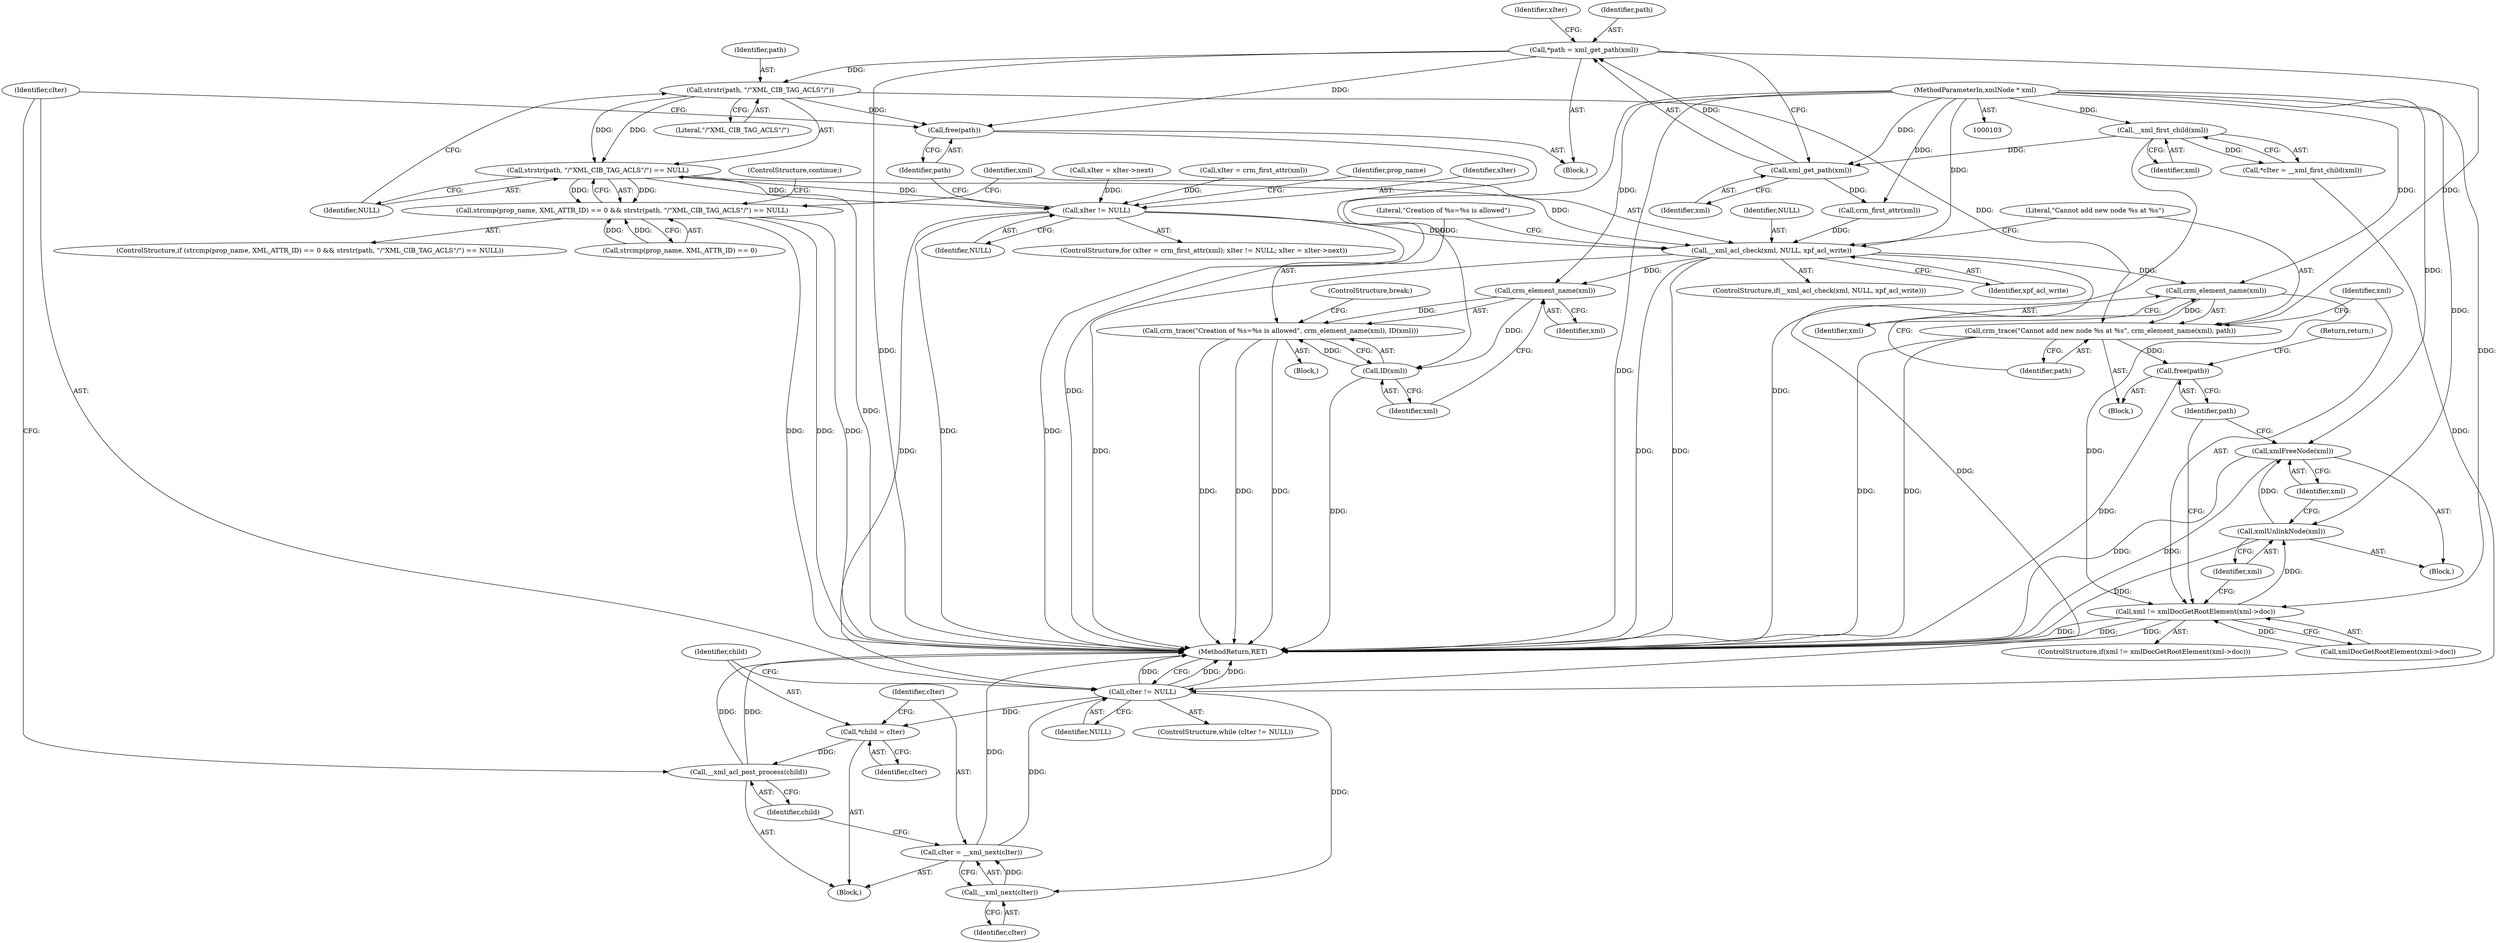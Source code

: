 digraph "0_pacemaker_84ac07c@API" {
"1000163" [label="(Call,strstr(path, \"/\"XML_CIB_TAG_ACLS\"/\"))"];
"1000129" [label="(Call,*path = xml_get_path(xml))"];
"1000131" [label="(Call,xml_get_path(xml))"];
"1000109" [label="(Call,__xml_first_child(xml))"];
"1000104" [label="(MethodParameterIn,xmlNode * xml)"];
"1000162" [label="(Call,strstr(path, \"/\"XML_CIB_TAG_ACLS\"/\") == NULL)"];
"1000138" [label="(Call,xIter != NULL)"];
"1000171" [label="(Call,__xml_acl_check(xml, NULL, xpf_acl_write))"];
"1000178" [label="(Call,crm_element_name(xml))"];
"1000176" [label="(Call,crm_trace(\"Creation of %s=%s is allowed\", crm_element_name(xml), ID(xml)))"];
"1000180" [label="(Call,ID(xml))"];
"1000187" [label="(Call,crm_element_name(xml))"];
"1000185" [label="(Call,crm_trace(\"Cannot add new node %s at %s\", crm_element_name(xml), path))"];
"1000202" [label="(Call,free(path))"];
"1000191" [label="(Call,xml != xmlDocGetRootElement(xml->doc))"];
"1000198" [label="(Call,xmlUnlinkNode(xml))"];
"1000200" [label="(Call,xmlFreeNode(xml))"];
"1000208" [label="(Call,cIter != NULL)"];
"1000213" [label="(Call,*child = cIter)"];
"1000220" [label="(Call,__xml_acl_post_process(child))"];
"1000218" [label="(Call,__xml_next(cIter))"];
"1000216" [label="(Call,cIter = __xml_next(cIter))"];
"1000156" [label="(Call,strcmp(prop_name, XML_ATTR_ID) == 0 && strstr(path, \"/\"XML_CIB_TAG_ACLS\"/\") == NULL)"];
"1000205" [label="(Call,free(path))"];
"1000175" [label="(Block,)"];
"1000157" [label="(Call,strcmp(prop_name, XML_ATTR_ID) == 0)"];
"1000180" [label="(Call,ID(xml))"];
"1000141" [label="(Call,xIter = xIter->next)"];
"1000162" [label="(Call,strstr(path, \"/\"XML_CIB_TAG_ACLS\"/\") == NULL)"];
"1000138" [label="(Call,xIter != NULL)"];
"1000140" [label="(Identifier,NULL)"];
"1000200" [label="(Call,xmlFreeNode(xml))"];
"1000110" [label="(Identifier,xml)"];
"1000156" [label="(Call,strcmp(prop_name, XML_ATTR_ID) == 0 && strstr(path, \"/\"XML_CIB_TAG_ACLS\"/\") == NULL)"];
"1000168" [label="(ControlStructure,continue;)"];
"1000123" [label="(Block,)"];
"1000163" [label="(Call,strstr(path, \"/\"XML_CIB_TAG_ACLS\"/\"))"];
"1000173" [label="(Identifier,NULL)"];
"1000186" [label="(Literal,\"Cannot add new node %s at %s\")"];
"1000136" [label="(Call,crm_first_attr(xml))"];
"1000155" [label="(ControlStructure,if (strcmp(prop_name, XML_ATTR_ID) == 0 && strstr(path, \"/\"XML_CIB_TAG_ACLS\"/\") == NULL))"];
"1000170" [label="(ControlStructure,if(__xml_acl_check(xml, NULL, xpf_acl_write)))"];
"1000203" [label="(Identifier,path)"];
"1000129" [label="(Call,*path = xml_get_path(xml))"];
"1000135" [label="(Identifier,xIter)"];
"1000176" [label="(Call,crm_trace(\"Creation of %s=%s is allowed\", crm_element_name(xml), ID(xml)))"];
"1000177" [label="(Literal,\"Creation of %s=%s is allowed\")"];
"1000206" [label="(Identifier,path)"];
"1000192" [label="(Identifier,xml)"];
"1000164" [label="(Identifier,path)"];
"1000216" [label="(Call,cIter = __xml_next(cIter))"];
"1000219" [label="(Identifier,cIter)"];
"1000174" [label="(Identifier,xpf_acl_write)"];
"1000190" [label="(ControlStructure,if(xml != xmlDocGetRootElement(xml->doc)))"];
"1000209" [label="(Identifier,cIter)"];
"1000185" [label="(Call,crm_trace(\"Cannot add new node %s at %s\", crm_element_name(xml), path))"];
"1000222" [label="(MethodReturn,RET)"];
"1000165" [label="(Literal,\"/\"XML_CIB_TAG_ACLS\"/\")"];
"1000131" [label="(Call,xml_get_path(xml))"];
"1000198" [label="(Call,xmlUnlinkNode(xml))"];
"1000107" [label="(Call,*cIter = __xml_first_child(xml))"];
"1000133" [label="(ControlStructure,for (xIter = crm_first_attr(xml); xIter != NULL; xIter = xIter->next))"];
"1000134" [label="(Call,xIter = crm_first_attr(xml))"];
"1000202" [label="(Call,free(path))"];
"1000197" [label="(Block,)"];
"1000211" [label="(Block,)"];
"1000149" [label="(Identifier,prop_name)"];
"1000221" [label="(Identifier,child)"];
"1000184" [label="(Block,)"];
"1000220" [label="(Call,__xml_acl_post_process(child))"];
"1000104" [label="(MethodParameterIn,xmlNode * xml)"];
"1000193" [label="(Call,xmlDocGetRootElement(xml->doc))"];
"1000187" [label="(Call,crm_element_name(xml))"];
"1000189" [label="(Identifier,path)"];
"1000207" [label="(ControlStructure,while (cIter != NULL))"];
"1000199" [label="(Identifier,xml)"];
"1000178" [label="(Call,crm_element_name(xml))"];
"1000132" [label="(Identifier,xml)"];
"1000201" [label="(Identifier,xml)"];
"1000139" [label="(Identifier,xIter)"];
"1000210" [label="(Identifier,NULL)"];
"1000214" [label="(Identifier,child)"];
"1000204" [label="(Return,return;)"];
"1000217" [label="(Identifier,cIter)"];
"1000191" [label="(Call,xml != xmlDocGetRootElement(xml->doc))"];
"1000179" [label="(Identifier,xml)"];
"1000171" [label="(Call,__xml_acl_check(xml, NULL, xpf_acl_write))"];
"1000188" [label="(Identifier,xml)"];
"1000130" [label="(Identifier,path)"];
"1000166" [label="(Identifier,NULL)"];
"1000181" [label="(Identifier,xml)"];
"1000208" [label="(Call,cIter != NULL)"];
"1000218" [label="(Call,__xml_next(cIter))"];
"1000182" [label="(ControlStructure,break;)"];
"1000213" [label="(Call,*child = cIter)"];
"1000109" [label="(Call,__xml_first_child(xml))"];
"1000205" [label="(Call,free(path))"];
"1000172" [label="(Identifier,xml)"];
"1000215" [label="(Identifier,cIter)"];
"1000163" -> "1000162"  [label="AST: "];
"1000163" -> "1000165"  [label="CFG: "];
"1000164" -> "1000163"  [label="AST: "];
"1000165" -> "1000163"  [label="AST: "];
"1000166" -> "1000163"  [label="CFG: "];
"1000163" -> "1000162"  [label="DDG: "];
"1000163" -> "1000162"  [label="DDG: "];
"1000129" -> "1000163"  [label="DDG: "];
"1000163" -> "1000185"  [label="DDG: "];
"1000163" -> "1000205"  [label="DDG: "];
"1000129" -> "1000123"  [label="AST: "];
"1000129" -> "1000131"  [label="CFG: "];
"1000130" -> "1000129"  [label="AST: "];
"1000131" -> "1000129"  [label="AST: "];
"1000135" -> "1000129"  [label="CFG: "];
"1000129" -> "1000222"  [label="DDG: "];
"1000131" -> "1000129"  [label="DDG: "];
"1000129" -> "1000185"  [label="DDG: "];
"1000129" -> "1000205"  [label="DDG: "];
"1000131" -> "1000132"  [label="CFG: "];
"1000132" -> "1000131"  [label="AST: "];
"1000109" -> "1000131"  [label="DDG: "];
"1000104" -> "1000131"  [label="DDG: "];
"1000131" -> "1000136"  [label="DDG: "];
"1000109" -> "1000107"  [label="AST: "];
"1000109" -> "1000110"  [label="CFG: "];
"1000110" -> "1000109"  [label="AST: "];
"1000107" -> "1000109"  [label="CFG: "];
"1000109" -> "1000222"  [label="DDG: "];
"1000109" -> "1000107"  [label="DDG: "];
"1000104" -> "1000109"  [label="DDG: "];
"1000104" -> "1000103"  [label="AST: "];
"1000104" -> "1000222"  [label="DDG: "];
"1000104" -> "1000136"  [label="DDG: "];
"1000104" -> "1000171"  [label="DDG: "];
"1000104" -> "1000178"  [label="DDG: "];
"1000104" -> "1000180"  [label="DDG: "];
"1000104" -> "1000187"  [label="DDG: "];
"1000104" -> "1000191"  [label="DDG: "];
"1000104" -> "1000198"  [label="DDG: "];
"1000104" -> "1000200"  [label="DDG: "];
"1000162" -> "1000156"  [label="AST: "];
"1000162" -> "1000166"  [label="CFG: "];
"1000166" -> "1000162"  [label="AST: "];
"1000156" -> "1000162"  [label="CFG: "];
"1000162" -> "1000222"  [label="DDG: "];
"1000162" -> "1000138"  [label="DDG: "];
"1000162" -> "1000156"  [label="DDG: "];
"1000162" -> "1000156"  [label="DDG: "];
"1000138" -> "1000162"  [label="DDG: "];
"1000162" -> "1000171"  [label="DDG: "];
"1000138" -> "1000133"  [label="AST: "];
"1000138" -> "1000140"  [label="CFG: "];
"1000139" -> "1000138"  [label="AST: "];
"1000140" -> "1000138"  [label="AST: "];
"1000149" -> "1000138"  [label="CFG: "];
"1000206" -> "1000138"  [label="CFG: "];
"1000138" -> "1000222"  [label="DDG: "];
"1000138" -> "1000222"  [label="DDG: "];
"1000141" -> "1000138"  [label="DDG: "];
"1000134" -> "1000138"  [label="DDG: "];
"1000138" -> "1000171"  [label="DDG: "];
"1000138" -> "1000208"  [label="DDG: "];
"1000171" -> "1000170"  [label="AST: "];
"1000171" -> "1000174"  [label="CFG: "];
"1000172" -> "1000171"  [label="AST: "];
"1000173" -> "1000171"  [label="AST: "];
"1000174" -> "1000171"  [label="AST: "];
"1000177" -> "1000171"  [label="CFG: "];
"1000186" -> "1000171"  [label="CFG: "];
"1000171" -> "1000222"  [label="DDG: "];
"1000171" -> "1000222"  [label="DDG: "];
"1000171" -> "1000222"  [label="DDG: "];
"1000136" -> "1000171"  [label="DDG: "];
"1000171" -> "1000178"  [label="DDG: "];
"1000171" -> "1000187"  [label="DDG: "];
"1000171" -> "1000208"  [label="DDG: "];
"1000178" -> "1000176"  [label="AST: "];
"1000178" -> "1000179"  [label="CFG: "];
"1000179" -> "1000178"  [label="AST: "];
"1000181" -> "1000178"  [label="CFG: "];
"1000178" -> "1000176"  [label="DDG: "];
"1000178" -> "1000180"  [label="DDG: "];
"1000176" -> "1000175"  [label="AST: "];
"1000176" -> "1000180"  [label="CFG: "];
"1000177" -> "1000176"  [label="AST: "];
"1000180" -> "1000176"  [label="AST: "];
"1000182" -> "1000176"  [label="CFG: "];
"1000176" -> "1000222"  [label="DDG: "];
"1000176" -> "1000222"  [label="DDG: "];
"1000176" -> "1000222"  [label="DDG: "];
"1000180" -> "1000176"  [label="DDG: "];
"1000180" -> "1000181"  [label="CFG: "];
"1000181" -> "1000180"  [label="AST: "];
"1000180" -> "1000222"  [label="DDG: "];
"1000187" -> "1000185"  [label="AST: "];
"1000187" -> "1000188"  [label="CFG: "];
"1000188" -> "1000187"  [label="AST: "];
"1000189" -> "1000187"  [label="CFG: "];
"1000187" -> "1000185"  [label="DDG: "];
"1000187" -> "1000191"  [label="DDG: "];
"1000185" -> "1000184"  [label="AST: "];
"1000185" -> "1000189"  [label="CFG: "];
"1000186" -> "1000185"  [label="AST: "];
"1000189" -> "1000185"  [label="AST: "];
"1000192" -> "1000185"  [label="CFG: "];
"1000185" -> "1000222"  [label="DDG: "];
"1000185" -> "1000222"  [label="DDG: "];
"1000185" -> "1000202"  [label="DDG: "];
"1000202" -> "1000184"  [label="AST: "];
"1000202" -> "1000203"  [label="CFG: "];
"1000203" -> "1000202"  [label="AST: "];
"1000204" -> "1000202"  [label="CFG: "];
"1000202" -> "1000222"  [label="DDG: "];
"1000191" -> "1000190"  [label="AST: "];
"1000191" -> "1000193"  [label="CFG: "];
"1000192" -> "1000191"  [label="AST: "];
"1000193" -> "1000191"  [label="AST: "];
"1000199" -> "1000191"  [label="CFG: "];
"1000203" -> "1000191"  [label="CFG: "];
"1000191" -> "1000222"  [label="DDG: "];
"1000191" -> "1000222"  [label="DDG: "];
"1000191" -> "1000222"  [label="DDG: "];
"1000193" -> "1000191"  [label="DDG: "];
"1000191" -> "1000198"  [label="DDG: "];
"1000198" -> "1000197"  [label="AST: "];
"1000198" -> "1000199"  [label="CFG: "];
"1000199" -> "1000198"  [label="AST: "];
"1000201" -> "1000198"  [label="CFG: "];
"1000198" -> "1000222"  [label="DDG: "];
"1000198" -> "1000200"  [label="DDG: "];
"1000200" -> "1000197"  [label="AST: "];
"1000200" -> "1000201"  [label="CFG: "];
"1000201" -> "1000200"  [label="AST: "];
"1000203" -> "1000200"  [label="CFG: "];
"1000200" -> "1000222"  [label="DDG: "];
"1000200" -> "1000222"  [label="DDG: "];
"1000208" -> "1000207"  [label="AST: "];
"1000208" -> "1000210"  [label="CFG: "];
"1000209" -> "1000208"  [label="AST: "];
"1000210" -> "1000208"  [label="AST: "];
"1000214" -> "1000208"  [label="CFG: "];
"1000222" -> "1000208"  [label="CFG: "];
"1000208" -> "1000222"  [label="DDG: "];
"1000208" -> "1000222"  [label="DDG: "];
"1000208" -> "1000222"  [label="DDG: "];
"1000107" -> "1000208"  [label="DDG: "];
"1000216" -> "1000208"  [label="DDG: "];
"1000208" -> "1000213"  [label="DDG: "];
"1000208" -> "1000218"  [label="DDG: "];
"1000213" -> "1000211"  [label="AST: "];
"1000213" -> "1000215"  [label="CFG: "];
"1000214" -> "1000213"  [label="AST: "];
"1000215" -> "1000213"  [label="AST: "];
"1000217" -> "1000213"  [label="CFG: "];
"1000213" -> "1000220"  [label="DDG: "];
"1000220" -> "1000211"  [label="AST: "];
"1000220" -> "1000221"  [label="CFG: "];
"1000221" -> "1000220"  [label="AST: "];
"1000209" -> "1000220"  [label="CFG: "];
"1000220" -> "1000222"  [label="DDG: "];
"1000220" -> "1000222"  [label="DDG: "];
"1000218" -> "1000216"  [label="AST: "];
"1000218" -> "1000219"  [label="CFG: "];
"1000219" -> "1000218"  [label="AST: "];
"1000216" -> "1000218"  [label="CFG: "];
"1000218" -> "1000216"  [label="DDG: "];
"1000216" -> "1000211"  [label="AST: "];
"1000217" -> "1000216"  [label="AST: "];
"1000221" -> "1000216"  [label="CFG: "];
"1000216" -> "1000222"  [label="DDG: "];
"1000156" -> "1000155"  [label="AST: "];
"1000156" -> "1000157"  [label="CFG: "];
"1000157" -> "1000156"  [label="AST: "];
"1000168" -> "1000156"  [label="CFG: "];
"1000172" -> "1000156"  [label="CFG: "];
"1000156" -> "1000222"  [label="DDG: "];
"1000156" -> "1000222"  [label="DDG: "];
"1000156" -> "1000222"  [label="DDG: "];
"1000157" -> "1000156"  [label="DDG: "];
"1000157" -> "1000156"  [label="DDG: "];
"1000205" -> "1000123"  [label="AST: "];
"1000205" -> "1000206"  [label="CFG: "];
"1000206" -> "1000205"  [label="AST: "];
"1000209" -> "1000205"  [label="CFG: "];
"1000205" -> "1000222"  [label="DDG: "];
}
